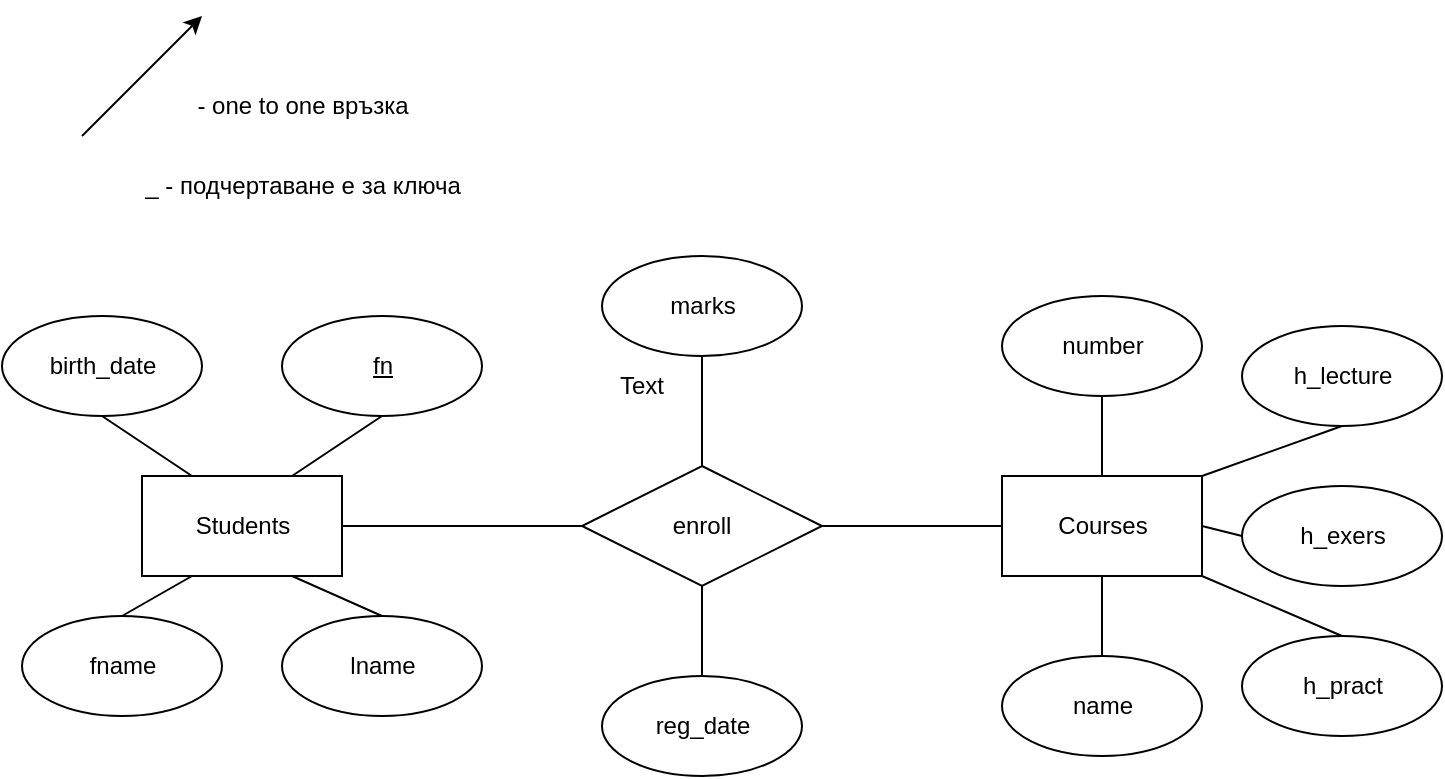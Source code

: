<mxfile>
    <diagram id="ciqAjXtuLaoP3qyxwcB9" name="Page-1">
        <mxGraphModel dx="896" dy="402" grid="1" gridSize="10" guides="1" tooltips="1" connect="1" arrows="1" fold="1" page="1" pageScale="1" pageWidth="850" pageHeight="1100" math="0" shadow="0">
            <root>
                <mxCell id="0"/>
                <mxCell id="1" parent="0"/>
                <mxCell id="8" style="edgeStyle=none;html=1;exitX=0.25;exitY=0;exitDx=0;exitDy=0;entryX=0.5;entryY=1;entryDx=0;entryDy=0;endArrow=none;endFill=0;" parent="1" source="2" target="7" edge="1">
                    <mxGeometry relative="1" as="geometry"/>
                </mxCell>
                <mxCell id="10" style="edgeStyle=none;html=1;exitX=0.75;exitY=0;exitDx=0;exitDy=0;entryX=0.5;entryY=1;entryDx=0;entryDy=0;endArrow=none;endFill=0;" parent="1" source="2" target="6" edge="1">
                    <mxGeometry relative="1" as="geometry"/>
                </mxCell>
                <mxCell id="11" style="edgeStyle=none;html=1;exitX=0.25;exitY=1;exitDx=0;exitDy=0;entryX=0.5;entryY=0;entryDx=0;entryDy=0;endArrow=none;endFill=0;" parent="1" source="2" target="5" edge="1">
                    <mxGeometry relative="1" as="geometry"/>
                </mxCell>
                <mxCell id="12" style="edgeStyle=none;html=1;exitX=0.75;exitY=1;exitDx=0;exitDy=0;entryX=0.5;entryY=0;entryDx=0;entryDy=0;endArrow=none;endFill=0;" parent="1" source="2" target="4" edge="1">
                    <mxGeometry relative="1" as="geometry"/>
                </mxCell>
                <mxCell id="27" style="edgeStyle=none;html=1;exitX=1;exitY=0.5;exitDx=0;exitDy=0;entryX=0;entryY=0.5;entryDx=0;entryDy=0;endArrow=none;endFill=0;" parent="1" source="2" target="26" edge="1">
                    <mxGeometry relative="1" as="geometry"/>
                </mxCell>
                <mxCell id="2" value="Students" style="html=1;dashed=0;whitespace=wrap;glass=0;rounded=0;shadow=0;" parent="1" vertex="1">
                    <mxGeometry x="170" y="250" width="100" height="50" as="geometry"/>
                </mxCell>
                <mxCell id="4" value="lname" style="shape=ellipse;html=1;dashed=0;whitespace=wrap;perimeter=ellipsePerimeter;" parent="1" vertex="1">
                    <mxGeometry x="240" y="320" width="100" height="50" as="geometry"/>
                </mxCell>
                <mxCell id="5" value="fname" style="shape=ellipse;html=1;dashed=0;whitespace=wrap;perimeter=ellipsePerimeter;shadow=0;" parent="1" vertex="1">
                    <mxGeometry x="110" y="320" width="100" height="50" as="geometry"/>
                </mxCell>
                <mxCell id="6" value="&lt;u&gt;fn&lt;/u&gt;" style="shape=ellipse;html=1;dashed=0;whitespace=wrap;perimeter=ellipsePerimeter;" parent="1" vertex="1">
                    <mxGeometry x="240" y="170" width="100" height="50" as="geometry"/>
                </mxCell>
                <mxCell id="7" value="birth_date" style="shape=ellipse;html=1;dashed=0;whitespace=wrap;perimeter=ellipsePerimeter;" parent="1" vertex="1">
                    <mxGeometry x="100" y="170" width="100" height="50" as="geometry"/>
                </mxCell>
                <mxCell id="14" style="edgeStyle=none;html=1;exitX=0.5;exitY=0;exitDx=0;exitDy=0;entryX=0.5;entryY=1;entryDx=0;entryDy=0;endArrow=none;endFill=0;" parent="1" source="18" target="22" edge="1">
                    <mxGeometry relative="1" as="geometry"/>
                </mxCell>
                <mxCell id="15" style="edgeStyle=none;html=1;exitX=1;exitY=0;exitDx=0;exitDy=0;entryX=0.5;entryY=1;entryDx=0;entryDy=0;endArrow=none;endFill=0;" parent="1" source="18" target="21" edge="1">
                    <mxGeometry relative="1" as="geometry"/>
                </mxCell>
                <mxCell id="16" style="edgeStyle=none;html=1;exitX=1;exitY=1;exitDx=0;exitDy=0;entryX=0.5;entryY=0;entryDx=0;entryDy=0;endArrow=none;endFill=0;" parent="1" source="18" target="20" edge="1">
                    <mxGeometry relative="1" as="geometry"/>
                </mxCell>
                <mxCell id="17" style="edgeStyle=none;html=1;exitX=1;exitY=0.5;exitDx=0;exitDy=0;entryX=0;entryY=0.5;entryDx=0;entryDy=0;endArrow=none;endFill=0;" parent="1" source="18" target="19" edge="1">
                    <mxGeometry relative="1" as="geometry"/>
                </mxCell>
                <mxCell id="25" style="edgeStyle=none;html=1;exitX=0.5;exitY=1;exitDx=0;exitDy=0;entryX=0.5;entryY=0;entryDx=0;entryDy=0;endArrow=none;endFill=0;" parent="1" source="18" target="24" edge="1">
                    <mxGeometry relative="1" as="geometry"/>
                </mxCell>
                <mxCell id="18" value="Courses" style="html=1;dashed=0;whitespace=wrap;" parent="1" vertex="1">
                    <mxGeometry x="600" y="250" width="100" height="50" as="geometry"/>
                </mxCell>
                <mxCell id="19" value="h_exers" style="shape=ellipse;html=1;dashed=0;whitespace=wrap;perimeter=ellipsePerimeter;" parent="1" vertex="1">
                    <mxGeometry x="720" y="255" width="100" height="50" as="geometry"/>
                </mxCell>
                <mxCell id="20" value="h_pract" style="shape=ellipse;html=1;dashed=0;whitespace=wrap;perimeter=ellipsePerimeter;" parent="1" vertex="1">
                    <mxGeometry x="720" y="330" width="100" height="50" as="geometry"/>
                </mxCell>
                <mxCell id="21" value="h_lecture" style="shape=ellipse;html=1;dashed=0;whitespace=wrap;perimeter=ellipsePerimeter;" parent="1" vertex="1">
                    <mxGeometry x="720" y="175" width="100" height="50" as="geometry"/>
                </mxCell>
                <mxCell id="22" value="number" style="shape=ellipse;html=1;dashed=0;whitespace=wrap;perimeter=ellipsePerimeter;" parent="1" vertex="1">
                    <mxGeometry x="600" y="160" width="100" height="50" as="geometry"/>
                </mxCell>
                <mxCell id="24" value="name" style="shape=ellipse;html=1;dashed=0;whitespace=wrap;perimeter=ellipsePerimeter;" parent="1" vertex="1">
                    <mxGeometry x="600" y="340" width="100" height="50" as="geometry"/>
                </mxCell>
                <mxCell id="28" style="edgeStyle=none;html=1;exitX=1;exitY=0.5;exitDx=0;exitDy=0;entryX=0;entryY=0.5;entryDx=0;entryDy=0;endArrow=none;endFill=0;" parent="1" source="26" target="18" edge="1">
                    <mxGeometry relative="1" as="geometry"/>
                </mxCell>
                <mxCell id="26" value="enroll" style="shape=rhombus;perimeter=rhombusPerimeter;whiteSpace=wrap;html=1;align=center;" parent="1" vertex="1">
                    <mxGeometry x="390" y="245" width="120" height="60" as="geometry"/>
                </mxCell>
                <mxCell id="31" style="edgeStyle=none;html=1;exitX=0.5;exitY=0;exitDx=0;exitDy=0;entryX=0.5;entryY=1;entryDx=0;entryDy=0;endArrow=none;endFill=0;" parent="1" source="30" target="26" edge="1">
                    <mxGeometry relative="1" as="geometry"/>
                </mxCell>
                <mxCell id="30" value="reg_date" style="shape=ellipse;html=1;dashed=0;whitespace=wrap;perimeter=ellipsePerimeter;" parent="1" vertex="1">
                    <mxGeometry x="400" y="350" width="100" height="50" as="geometry"/>
                </mxCell>
                <mxCell id="33" style="edgeStyle=none;html=1;exitX=0.5;exitY=1;exitDx=0;exitDy=0;entryX=0.5;entryY=0;entryDx=0;entryDy=0;endArrow=none;endFill=0;" parent="1" source="32" target="26" edge="1">
                    <mxGeometry relative="1" as="geometry"/>
                </mxCell>
                <mxCell id="32" value="marks" style="shape=ellipse;html=1;dashed=0;whitespace=wrap;perimeter=ellipsePerimeter;" parent="1" vertex="1">
                    <mxGeometry x="400" y="140" width="100" height="50" as="geometry"/>
                </mxCell>
                <mxCell id="36" value="_ - подчертаване е за ключа" style="text;html=1;align=center;verticalAlign=middle;resizable=0;points=[];autosize=1;strokeColor=none;fillColor=none;" parent="1" vertex="1">
                    <mxGeometry x="160" y="90" width="180" height="30" as="geometry"/>
                </mxCell>
                <mxCell id="38" value="" style="html=1;labelBackgroundColor=#ffffff;endArrow=classic;endFill=1;endSize=6;jettySize=auto;orthogonalLoop=1;strokeWidth=1;fontSize=14;" parent="1" edge="1">
                    <mxGeometry width="60" height="60" relative="1" as="geometry">
                        <mxPoint x="140" y="80" as="sourcePoint"/>
                        <mxPoint x="200" y="20" as="targetPoint"/>
                    </mxGeometry>
                </mxCell>
                <mxCell id="39" value="- one to one връзка" style="text;html=1;align=center;verticalAlign=middle;resizable=0;points=[];autosize=1;strokeColor=none;fillColor=none;rounded=0;shadow=0;glass=0;sketch=0;" parent="1" vertex="1">
                    <mxGeometry x="185" y="50" width="130" height="30" as="geometry"/>
                </mxCell>
                <mxCell id="40" value="Text" style="text;strokeColor=none;align=center;fillColor=none;html=1;verticalAlign=middle;whiteSpace=wrap;rounded=0;" vertex="1" parent="1">
                    <mxGeometry x="390" y="190" width="60" height="30" as="geometry"/>
                </mxCell>
            </root>
        </mxGraphModel>
    </diagram>
    <diagram id="BYpEgx1NPI-1AtL5_44J" name="Задача 1">
        <mxGraphModel dx="896" dy="402" grid="1" gridSize="10" guides="1" tooltips="1" connect="1" arrows="1" fold="1" page="1" pageScale="1" pageWidth="850" pageHeight="1100" math="0" shadow="0">
            <root>
                <mxCell id="0"/>
                <mxCell id="1" parent="0"/>
                <mxCell id="nQiEUatA1W62KQJKbCj_-5" style="edgeStyle=none;html=1;exitX=0;exitY=0.5;exitDx=0;exitDy=0;entryX=1;entryY=0.5;entryDx=0;entryDy=0;endArrow=none;endFill=0;" parent="1" source="nQiEUatA1W62KQJKbCj_-1" target="nQiEUatA1W62KQJKbCj_-4" edge="1">
                    <mxGeometry relative="1" as="geometry"/>
                </mxCell>
                <mxCell id="nQiEUatA1W62KQJKbCj_-6" style="edgeStyle=none;html=1;exitX=0.5;exitY=0;exitDx=0;exitDy=0;entryX=0.5;entryY=1;entryDx=0;entryDy=0;endArrow=none;endFill=0;" parent="1" source="nQiEUatA1W62KQJKbCj_-1" target="nQiEUatA1W62KQJKbCj_-2" edge="1">
                    <mxGeometry relative="1" as="geometry"/>
                </mxCell>
                <mxCell id="nQiEUatA1W62KQJKbCj_-7" style="edgeStyle=none;html=1;exitX=0.5;exitY=1;exitDx=0;exitDy=0;entryX=0.5;entryY=0;entryDx=0;entryDy=0;endArrow=none;endFill=0;" parent="1" source="nQiEUatA1W62KQJKbCj_-1" target="nQiEUatA1W62KQJKbCj_-3" edge="1">
                    <mxGeometry relative="1" as="geometry"/>
                </mxCell>
                <mxCell id="nQiEUatA1W62KQJKbCj_-1" value="Teams" style="whiteSpace=wrap;html=1;align=center;" parent="1" vertex="1">
                    <mxGeometry x="360" y="170" width="100" height="40" as="geometry"/>
                </mxCell>
                <mxCell id="nQiEUatA1W62KQJKbCj_-2" value="&lt;u&gt;name&lt;/u&gt;" style="ellipse;whiteSpace=wrap;html=1;align=center;" parent="1" vertex="1">
                    <mxGeometry x="360" y="90" width="100" height="40" as="geometry"/>
                </mxCell>
                <mxCell id="nQiEUatA1W62KQJKbCj_-3" value="org_color" style="ellipse;whiteSpace=wrap;html=1;align=center;" parent="1" vertex="1">
                    <mxGeometry x="360" y="240" width="100" height="40" as="geometry"/>
                </mxCell>
                <mxCell id="nQiEUatA1W62KQJKbCj_-4" value="alt_color" style="ellipse;whiteSpace=wrap;html=1;align=center;" parent="1" vertex="1">
                    <mxGeometry x="240" y="170" width="100" height="40" as="geometry"/>
                </mxCell>
                <mxCell id="nQiEUatA1W62KQJKbCj_-8" style="edgeStyle=none;html=1;exitX=0.5;exitY=1;exitDx=0;exitDy=0;entryX=0.5;entryY=0;entryDx=0;entryDy=0;endArrow=none;endFill=0;" parent="1" source="nQiEUatA1W62KQJKbCj_-11" target="nQiEUatA1W62KQJKbCj_-14" edge="1">
                    <mxGeometry relative="1" as="geometry"/>
                </mxCell>
                <mxCell id="nQiEUatA1W62KQJKbCj_-9" style="edgeStyle=none;html=1;exitX=0.5;exitY=0;exitDx=0;exitDy=0;entryX=0.5;entryY=1;entryDx=0;entryDy=0;endArrow=none;endFill=0;" parent="1" source="nQiEUatA1W62KQJKbCj_-11" target="nQiEUatA1W62KQJKbCj_-12" edge="1">
                    <mxGeometry relative="1" as="geometry"/>
                </mxCell>
                <mxCell id="nQiEUatA1W62KQJKbCj_-11" value="Players" style="whiteSpace=wrap;html=1;align=center;" parent="1" vertex="1">
                    <mxGeometry x="670" y="170" width="100" height="40" as="geometry"/>
                </mxCell>
                <mxCell id="nQiEUatA1W62KQJKbCj_-12" value="&lt;u&gt;name&lt;/u&gt;" style="ellipse;whiteSpace=wrap;html=1;align=center;" parent="1" vertex="1">
                    <mxGeometry x="670" y="90" width="100" height="40" as="geometry"/>
                </mxCell>
                <mxCell id="nQiEUatA1W62KQJKbCj_-14" value="birth_date" style="ellipse;whiteSpace=wrap;html=1;align=center;" parent="1" vertex="1">
                    <mxGeometry x="670" y="270" width="100" height="40" as="geometry"/>
                </mxCell>
                <mxCell id="nQiEUatA1W62KQJKbCj_-16" style="edgeStyle=none;html=1;entryX=1;entryY=0.5;entryDx=0;entryDy=0;endArrow=classic;endFill=1;exitX=0;exitY=0.5;exitDx=0;exitDy=0;startArrow=none;startFill=0;" parent="1" source="nQiEUatA1W62KQJKbCj_-15" target="nQiEUatA1W62KQJKbCj_-1" edge="1">
                    <mxGeometry relative="1" as="geometry">
                        <mxPoint x="528" y="204" as="sourcePoint"/>
                    </mxGeometry>
                </mxCell>
                <mxCell id="nQiEUatA1W62KQJKbCj_-18" style="edgeStyle=none;html=1;entryX=0;entryY=0.5;entryDx=0;entryDy=0;endArrow=none;endFill=0;exitX=1;exitY=0.5;exitDx=0;exitDy=0;" parent="1" source="nQiEUatA1W62KQJKbCj_-15" target="nQiEUatA1W62KQJKbCj_-11" edge="1">
                    <mxGeometry relative="1" as="geometry"/>
                </mxCell>
                <mxCell id="nQiEUatA1W62KQJKbCj_-15" value="plays" style="shape=rhombus;perimeter=rhombusPerimeter;whiteSpace=wrap;html=1;align=center;" parent="1" vertex="1">
                    <mxGeometry x="500" y="160" width="120" height="60" as="geometry"/>
                </mxCell>
                <mxCell id="nQiEUatA1W62KQJKbCj_-21" style="edgeStyle=none;html=1;exitX=0;exitY=0.5;exitDx=0;exitDy=0;entryX=1;entryY=0;entryDx=0;entryDy=0;startArrow=none;startFill=0;endArrow=classic;endFill=1;" parent="1" source="nQiEUatA1W62KQJKbCj_-19" target="nQiEUatA1W62KQJKbCj_-1" edge="1">
                    <mxGeometry relative="1" as="geometry"/>
                </mxCell>
                <mxCell id="nQiEUatA1W62KQJKbCj_-22" style="edgeStyle=none;html=1;exitX=1;exitY=0.5;exitDx=0;exitDy=0;entryX=0;entryY=0;entryDx=0;entryDy=0;startArrow=none;startFill=0;endArrow=halfCircle;endFill=0;" parent="1" source="nQiEUatA1W62KQJKbCj_-19" target="nQiEUatA1W62KQJKbCj_-11" edge="1">
                    <mxGeometry relative="1" as="geometry"/>
                </mxCell>
                <mxCell id="nQiEUatA1W62KQJKbCj_-19" value="captain" style="shape=rhombus;perimeter=rhombusPerimeter;whiteSpace=wrap;html=1;align=center;" parent="1" vertex="1">
                    <mxGeometry x="510" y="70" width="120" height="60" as="geometry"/>
                </mxCell>
            </root>
        </mxGraphModel>
    </diagram>
</mxfile>